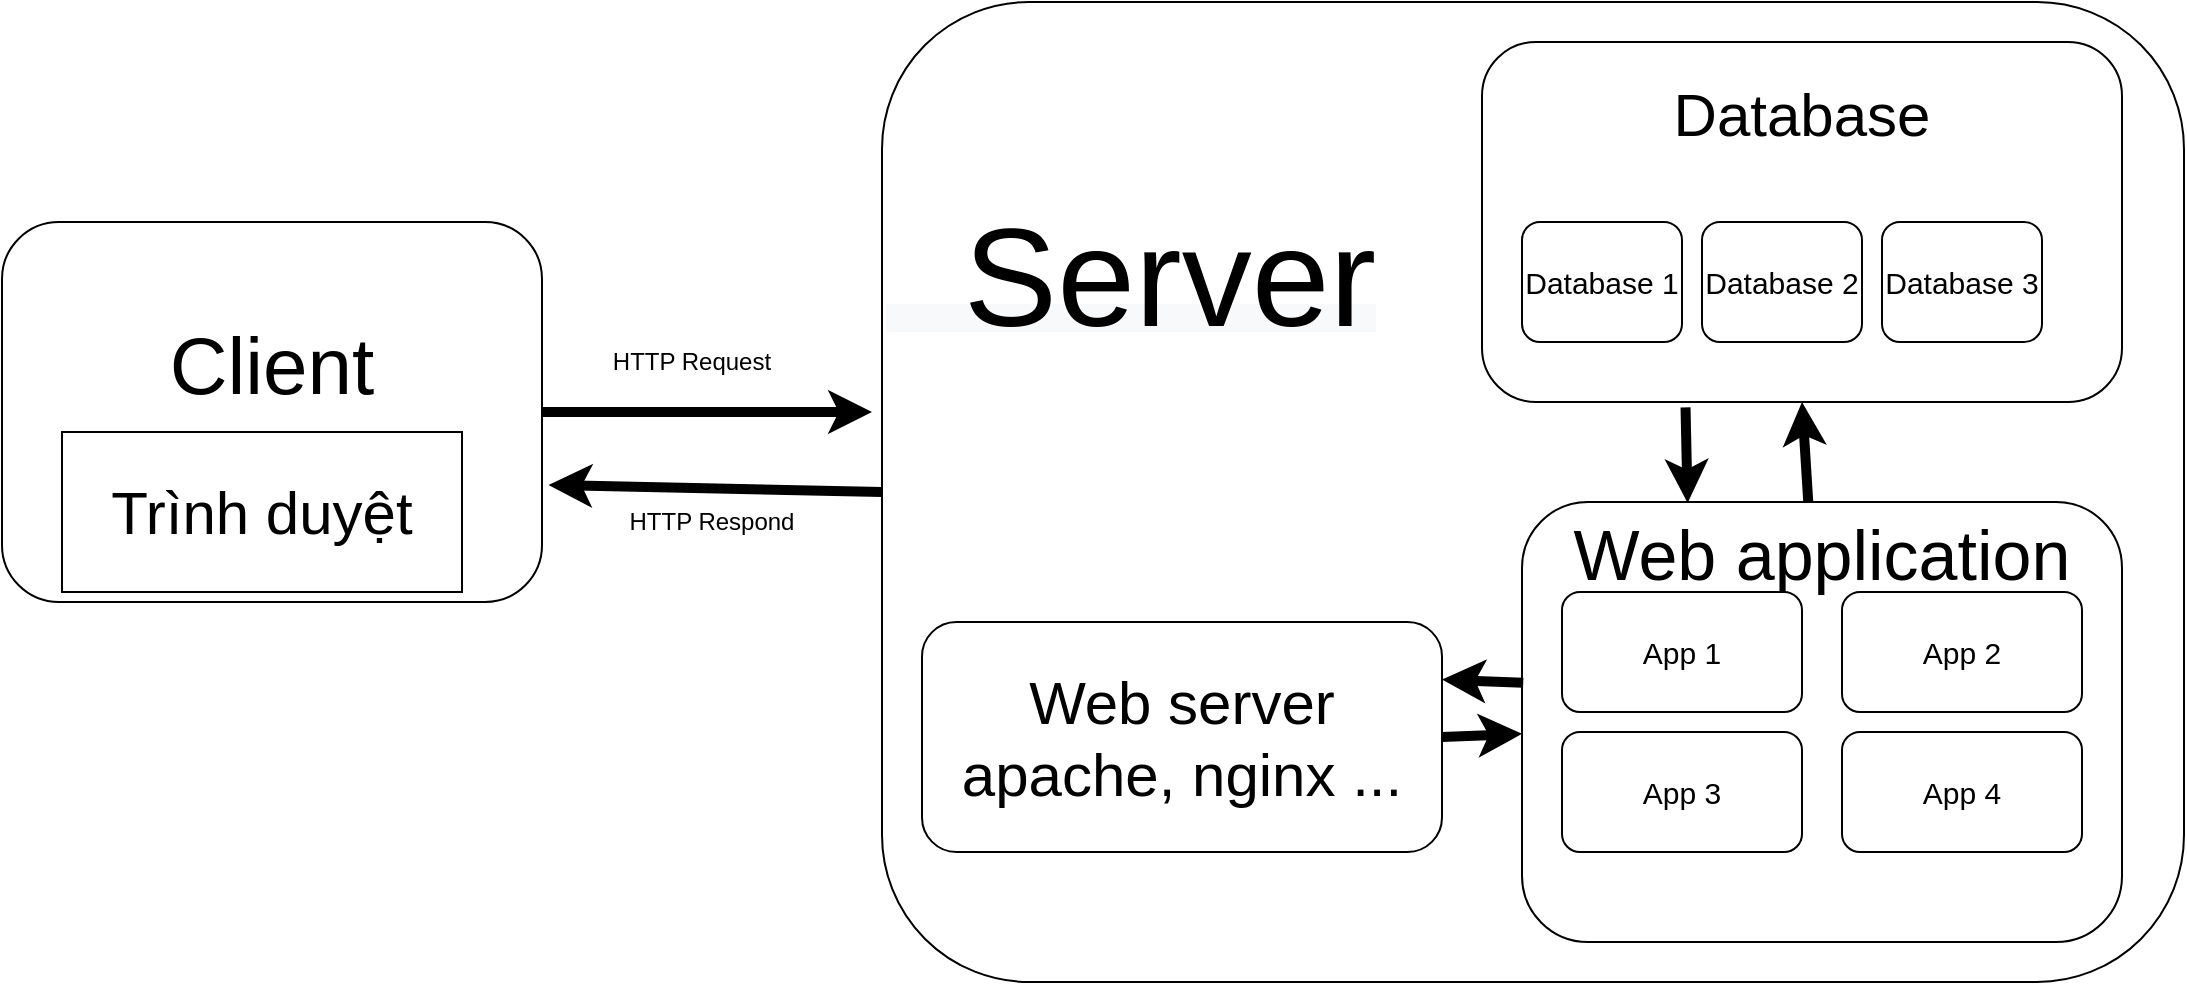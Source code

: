 <mxfile version="13.9.7" type="github">
  <diagram name="Page-1" id="822b0af5-4adb-64df-f703-e8dfc1f81529">
    <mxGraphModel dx="2213" dy="722" grid="1" gridSize="10" guides="1" tooltips="1" connect="1" arrows="1" fold="1" page="1" pageScale="1" pageWidth="1100" pageHeight="850" background="#ffffff" math="0" shadow="0">
      <root>
        <mxCell id="0" />
        <mxCell id="1" parent="0" />
        <mxCell id="nAGOUTTO9iNihq-CF8Dd-2" value="&lt;font style=&quot;font-size: 40px&quot;&gt;Client&lt;br&gt;&lt;br&gt;&lt;/font&gt;" style="rounded=1;whiteSpace=wrap;html=1;" vertex="1" parent="1">
          <mxGeometry x="-30" y="210" width="270" height="190" as="geometry" />
        </mxCell>
        <mxCell id="nAGOUTTO9iNihq-CF8Dd-5" value="&lt;span style=&quot;color: rgb(0 , 0 , 0) ; font-family: &amp;#34;helvetica&amp;#34; ; font-style: normal ; font-weight: 400 ; letter-spacing: normal ; text-indent: 0px ; text-transform: none ; word-spacing: 0px ; background-color: rgb(248 , 249 , 250) ; display: inline ; float: none&quot;&gt;&lt;font style=&quot;font-size: 70px&quot;&gt;&amp;nbsp; Server&lt;br&gt;&lt;/font&gt;&lt;br&gt;&lt;br&gt;&lt;br&gt;&lt;br&gt;&lt;br&gt;&lt;br&gt;&lt;br&gt;&lt;br&gt;&lt;br&gt;&lt;br&gt;&lt;br&gt;&lt;br&gt;&lt;br&gt;&lt;br&gt;&lt;br&gt;&lt;/span&gt;" style="rounded=1;whiteSpace=wrap;html=1;align=left;" vertex="1" parent="1">
          <mxGeometry x="410" y="100" width="651" height="490" as="geometry" />
        </mxCell>
        <mxCell id="nAGOUTTO9iNihq-CF8Dd-6" value="" style="endArrow=classic;html=1;strokeWidth=5;exitX=1;exitY=0.5;exitDx=0;exitDy=0;" edge="1" parent="1" source="nAGOUTTO9iNihq-CF8Dd-2">
          <mxGeometry width="50" height="50" relative="1" as="geometry">
            <mxPoint x="370" y="397.5" as="sourcePoint" />
            <mxPoint x="405" y="305" as="targetPoint" />
          </mxGeometry>
        </mxCell>
        <mxCell id="nAGOUTTO9iNihq-CF8Dd-9" value="" style="endArrow=classic;html=1;strokeWidth=5;entryX=1.012;entryY=0.692;entryDx=0;entryDy=0;exitX=0;exitY=0.5;exitDx=0;exitDy=0;entryPerimeter=0;" edge="1" parent="1" source="nAGOUTTO9iNihq-CF8Dd-5" target="nAGOUTTO9iNihq-CF8Dd-2">
          <mxGeometry width="50" height="50" relative="1" as="geometry">
            <mxPoint x="440" y="390" as="sourcePoint" />
            <mxPoint x="380" y="490" as="targetPoint" />
          </mxGeometry>
        </mxCell>
        <mxCell id="nAGOUTTO9iNihq-CF8Dd-10" value="&lt;font style=&quot;font-size: 30px&quot;&gt;Web server&lt;br&gt;apache, nginx ...&lt;/font&gt;" style="rounded=1;whiteSpace=wrap;html=1;" vertex="1" parent="1">
          <mxGeometry x="430" y="410" width="260" height="115" as="geometry" />
        </mxCell>
        <mxCell id="nAGOUTTO9iNihq-CF8Dd-13" value="&lt;div&gt;&lt;span style=&quot;font-size: 30px&quot;&gt;Database&lt;/span&gt;&lt;/div&gt;&lt;font style=&quot;font-size: 30px&quot;&gt;&lt;br&gt;&lt;br&gt;&lt;br&gt;&lt;/font&gt;" style="rounded=1;whiteSpace=wrap;html=1;align=center;" vertex="1" parent="1">
          <mxGeometry x="710" y="120" width="320" height="180" as="geometry" />
        </mxCell>
        <mxCell id="nAGOUTTO9iNihq-CF8Dd-16" value="&lt;font style=&quot;font-size: 15px&quot;&gt;Database 1&lt;/font&gt;" style="rounded=1;whiteSpace=wrap;html=1;" vertex="1" parent="1">
          <mxGeometry x="730" y="210" width="80" height="60" as="geometry" />
        </mxCell>
        <mxCell id="nAGOUTTO9iNihq-CF8Dd-17" value="&lt;font style=&quot;font-size: 15px&quot;&gt;Database 2&lt;/font&gt;" style="rounded=1;whiteSpace=wrap;html=1;" vertex="1" parent="1">
          <mxGeometry x="820" y="210" width="80" height="60" as="geometry" />
        </mxCell>
        <mxCell id="nAGOUTTO9iNihq-CF8Dd-18" value="&lt;font style=&quot;font-size: 15px&quot;&gt;Database 3&lt;/font&gt;" style="rounded=1;whiteSpace=wrap;html=1;" vertex="1" parent="1">
          <mxGeometry x="910" y="210" width="80" height="60" as="geometry" />
        </mxCell>
        <mxCell id="nAGOUTTO9iNihq-CF8Dd-19" value="&lt;font style=&quot;font-size: 35px&quot;&gt;Web application&lt;br&gt;&lt;br&gt;&lt;br&gt;&lt;br&gt;&lt;br&gt;&lt;/font&gt;" style="rounded=1;whiteSpace=wrap;html=1;" vertex="1" parent="1">
          <mxGeometry x="730" y="350" width="300" height="220" as="geometry" />
        </mxCell>
        <mxCell id="nAGOUTTO9iNihq-CF8Dd-20" value="" style="endArrow=classic;html=1;strokeWidth=5;exitX=1;exitY=0.5;exitDx=0;exitDy=0;" edge="1" parent="1" source="nAGOUTTO9iNihq-CF8Dd-10" target="nAGOUTTO9iNihq-CF8Dd-19">
          <mxGeometry width="50" height="50" relative="1" as="geometry">
            <mxPoint x="560" y="410" as="sourcePoint" />
            <mxPoint x="610" y="360" as="targetPoint" />
          </mxGeometry>
        </mxCell>
        <mxCell id="nAGOUTTO9iNihq-CF8Dd-21" value="&lt;font style=&quot;font-size: 15px&quot;&gt;App 1&lt;/font&gt;" style="rounded=1;whiteSpace=wrap;html=1;" vertex="1" parent="1">
          <mxGeometry x="750" y="395" width="120" height="60" as="geometry" />
        </mxCell>
        <mxCell id="nAGOUTTO9iNihq-CF8Dd-22" value="&lt;font style=&quot;font-size: 15px&quot;&gt;App 2&lt;/font&gt;" style="rounded=1;whiteSpace=wrap;html=1;" vertex="1" parent="1">
          <mxGeometry x="890" y="395" width="120" height="60" as="geometry" />
        </mxCell>
        <mxCell id="nAGOUTTO9iNihq-CF8Dd-23" value="&lt;font style=&quot;font-size: 15px&quot;&gt;App 3&lt;/font&gt;" style="rounded=1;whiteSpace=wrap;html=1;" vertex="1" parent="1">
          <mxGeometry x="750" y="465" width="120" height="60" as="geometry" />
        </mxCell>
        <mxCell id="nAGOUTTO9iNihq-CF8Dd-24" value="&lt;font style=&quot;font-size: 15px&quot;&gt;App 4&lt;/font&gt;" style="rounded=1;whiteSpace=wrap;html=1;" vertex="1" parent="1">
          <mxGeometry x="890" y="465" width="120" height="60" as="geometry" />
        </mxCell>
        <mxCell id="nAGOUTTO9iNihq-CF8Dd-29" value="" style="endArrow=classic;html=1;strokeWidth=5;entryX=0.5;entryY=1;entryDx=0;entryDy=0;" edge="1" parent="1" source="nAGOUTTO9iNihq-CF8Dd-19" target="nAGOUTTO9iNihq-CF8Dd-13">
          <mxGeometry width="50" height="50" relative="1" as="geometry">
            <mxPoint x="550" y="390" as="sourcePoint" />
            <mxPoint x="600" y="340" as="targetPoint" />
          </mxGeometry>
        </mxCell>
        <mxCell id="nAGOUTTO9iNihq-CF8Dd-37" value="" style="endArrow=classic;html=1;strokeWidth=5;exitX=0.318;exitY=1.015;exitDx=0;exitDy=0;exitPerimeter=0;entryX=0.276;entryY=0.002;entryDx=0;entryDy=0;entryPerimeter=0;" edge="1" parent="1" source="nAGOUTTO9iNihq-CF8Dd-13" target="nAGOUTTO9iNihq-CF8Dd-19">
          <mxGeometry width="50" height="50" relative="1" as="geometry">
            <mxPoint x="550" y="390" as="sourcePoint" />
            <mxPoint x="600" y="340" as="targetPoint" />
          </mxGeometry>
        </mxCell>
        <mxCell id="nAGOUTTO9iNihq-CF8Dd-39" value="" style="endArrow=classic;html=1;strokeWidth=5;exitX=0.002;exitY=0.411;exitDx=0;exitDy=0;exitPerimeter=0;entryX=1;entryY=0.25;entryDx=0;entryDy=0;" edge="1" parent="1" source="nAGOUTTO9iNihq-CF8Dd-19" target="nAGOUTTO9iNihq-CF8Dd-10">
          <mxGeometry width="50" height="50" relative="1" as="geometry">
            <mxPoint x="550" y="390" as="sourcePoint" />
            <mxPoint x="600" y="340" as="targetPoint" />
          </mxGeometry>
        </mxCell>
        <mxCell id="nAGOUTTO9iNihq-CF8Dd-41" value="&lt;span style=&quot;font-size: 30px&quot;&gt;Trình duyệt&lt;/span&gt;" style="rounded=0;whiteSpace=wrap;html=1;" vertex="1" parent="1">
          <mxGeometry y="315" width="200" height="80" as="geometry" />
        </mxCell>
        <mxCell id="nAGOUTTO9iNihq-CF8Dd-42" value="HTTP Request" style="text;html=1;strokeColor=none;fillColor=none;align=center;verticalAlign=middle;whiteSpace=wrap;rounded=0;" vertex="1" parent="1">
          <mxGeometry x="260" y="270" width="110" height="20" as="geometry" />
        </mxCell>
        <mxCell id="nAGOUTTO9iNihq-CF8Dd-43" value="HTTP Respond" style="text;html=1;strokeColor=none;fillColor=none;align=center;verticalAlign=middle;whiteSpace=wrap;rounded=0;" vertex="1" parent="1">
          <mxGeometry x="270" y="350" width="110" height="20" as="geometry" />
        </mxCell>
      </root>
    </mxGraphModel>
  </diagram>
</mxfile>
